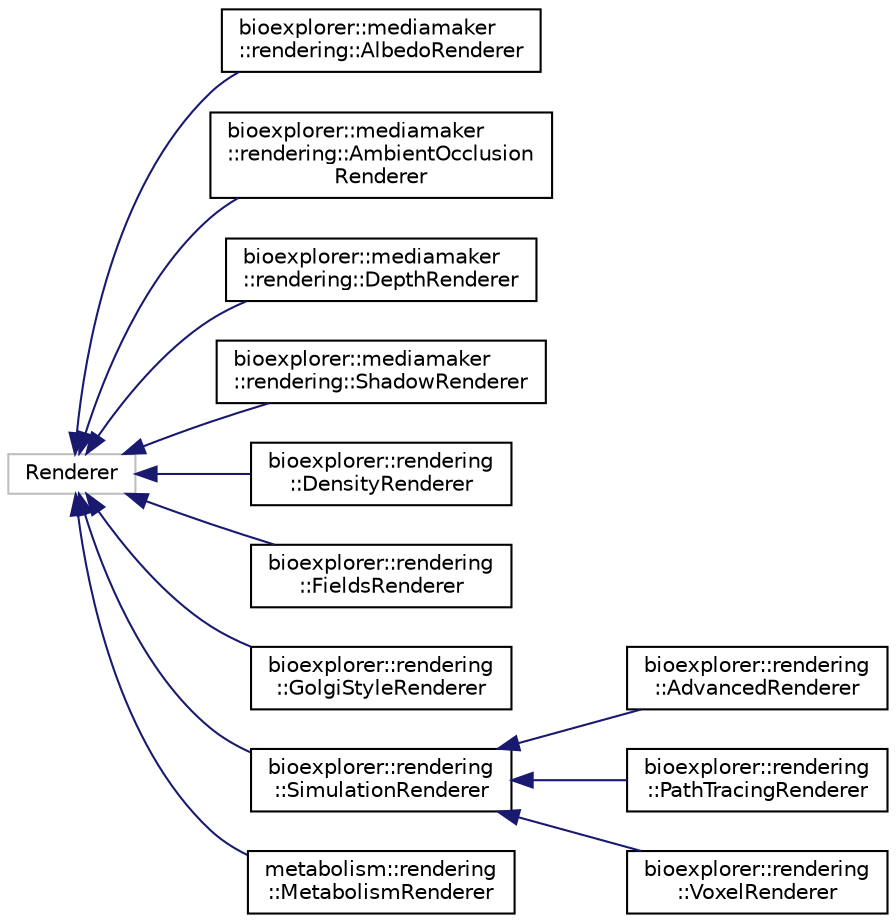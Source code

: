 digraph "Graphical Class Hierarchy"
{
 // LATEX_PDF_SIZE
  edge [fontname="Helvetica",fontsize="10",labelfontname="Helvetica",labelfontsize="10"];
  node [fontname="Helvetica",fontsize="10",shape=record];
  rankdir="LR";
  Node32 [label="Renderer",height=0.2,width=0.4,color="grey75", fillcolor="white", style="filled",tooltip=" "];
  Node32 -> Node0 [dir="back",color="midnightblue",fontsize="10",style="solid",fontname="Helvetica"];
  Node0 [label="bioexplorer::mediamaker\l::rendering::AlbedoRenderer",height=0.2,width=0.4,color="black", fillcolor="white", style="filled",URL="$d6/d4f/classbioexplorer_1_1mediamaker_1_1rendering_1_1AlbedoRenderer.html",tooltip=" "];
  Node32 -> Node34 [dir="back",color="midnightblue",fontsize="10",style="solid",fontname="Helvetica"];
  Node34 [label="bioexplorer::mediamaker\l::rendering::AmbientOcclusion\lRenderer",height=0.2,width=0.4,color="black", fillcolor="white", style="filled",URL="$da/d0a/classbioexplorer_1_1mediamaker_1_1rendering_1_1AmbientOcclusionRenderer.html",tooltip=" "];
  Node32 -> Node35 [dir="back",color="midnightblue",fontsize="10",style="solid",fontname="Helvetica"];
  Node35 [label="bioexplorer::mediamaker\l::rendering::DepthRenderer",height=0.2,width=0.4,color="black", fillcolor="white", style="filled",URL="$dd/d40/classbioexplorer_1_1mediamaker_1_1rendering_1_1DepthRenderer.html",tooltip=" "];
  Node32 -> Node36 [dir="back",color="midnightblue",fontsize="10",style="solid",fontname="Helvetica"];
  Node36 [label="bioexplorer::mediamaker\l::rendering::ShadowRenderer",height=0.2,width=0.4,color="black", fillcolor="white", style="filled",URL="$d3/d1a/classbioexplorer_1_1mediamaker_1_1rendering_1_1ShadowRenderer.html",tooltip=" "];
  Node32 -> Node37 [dir="back",color="midnightblue",fontsize="10",style="solid",fontname="Helvetica"];
  Node37 [label="bioexplorer::rendering\l::DensityRenderer",height=0.2,width=0.4,color="black", fillcolor="white", style="filled",URL="$de/d24/classbioexplorer_1_1rendering_1_1DensityRenderer.html",tooltip="The DensityRenderer class allows visualization of atom density in the 3D scene."];
  Node32 -> Node38 [dir="back",color="midnightblue",fontsize="10",style="solid",fontname="Helvetica"];
  Node38 [label="bioexplorer::rendering\l::FieldsRenderer",height=0.2,width=0.4,color="black", fillcolor="white", style="filled",URL="$de/d6a/classbioexplorer_1_1rendering_1_1FieldsRenderer.html",tooltip="The FieldsRenderer class allows visualization of magnetic fields created by atoms in the 3D scene...."];
  Node32 -> Node39 [dir="back",color="midnightblue",fontsize="10",style="solid",fontname="Helvetica"];
  Node39 [label="bioexplorer::rendering\l::GolgiStyleRenderer",height=0.2,width=0.4,color="black", fillcolor="white", style="filled",URL="$d5/df2/classbioexplorer_1_1rendering_1_1GolgiStyleRenderer.html",tooltip=" "];
  Node32 -> Node40 [dir="back",color="midnightblue",fontsize="10",style="solid",fontname="Helvetica"];
  Node40 [label="bioexplorer::rendering\l::SimulationRenderer",height=0.2,width=0.4,color="black", fillcolor="white", style="filled",URL="$db/dfa/classbioexplorer_1_1rendering_1_1SimulationRenderer.html",tooltip=" "];
  Node40 -> Node41 [dir="back",color="midnightblue",fontsize="10",style="solid",fontname="Helvetica"];
  Node41 [label="bioexplorer::rendering\l::AdvancedRenderer",height=0.2,width=0.4,color="black", fillcolor="white", style="filled",URL="$d9/d98/classbioexplorer_1_1rendering_1_1AdvancedRenderer.html",tooltip="The AdvancedRenderer class is a renderer that can perform global illumination (light shading,..."];
  Node40 -> Node42 [dir="back",color="midnightblue",fontsize="10",style="solid",fontname="Helvetica"];
  Node42 [label="bioexplorer::rendering\l::PathTracingRenderer",height=0.2,width=0.4,color="black", fillcolor="white", style="filled",URL="$de/da9/classbioexplorer_1_1rendering_1_1PathTracingRenderer.html",tooltip="The PathTracingRenderer class is a renderer that processes the rendering of the 3D scene using the pa..."];
  Node40 -> Node43 [dir="back",color="midnightblue",fontsize="10",style="solid",fontname="Helvetica"];
  Node43 [label="bioexplorer::rendering\l::VoxelRenderer",height=0.2,width=0.4,color="black", fillcolor="white", style="filled",URL="$d9/da0/classbioexplorer_1_1rendering_1_1VoxelRenderer.html",tooltip="The VoxelRenderer class can perform fast transparency and mapping of simulation data on the geometry."];
  Node32 -> Node44 [dir="back",color="midnightblue",fontsize="10",style="solid",fontname="Helvetica"];
  Node44 [label="metabolism::rendering\l::MetabolismRenderer",height=0.2,width=0.4,color="black", fillcolor="white", style="filled",URL="$d3/d27/classmetabolism_1_1rendering_1_1MetabolismRenderer.html",tooltip="The MetabolismRenderer class allows visualization of atom Metabolism in the 3D scene."];
}
